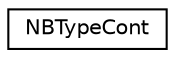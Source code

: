 digraph "Graphical Class Hierarchy"
{
  edge [fontname="Helvetica",fontsize="10",labelfontname="Helvetica",labelfontsize="10"];
  node [fontname="Helvetica",fontsize="10",shape=record];
  rankdir="LR";
  Node0 [label="NBTypeCont",height=0.2,width=0.4,color="black", fillcolor="white", style="filled",URL="$db/d57/class_n_b_type_cont.html",tooltip="A storage for available types of edges. "];
}
